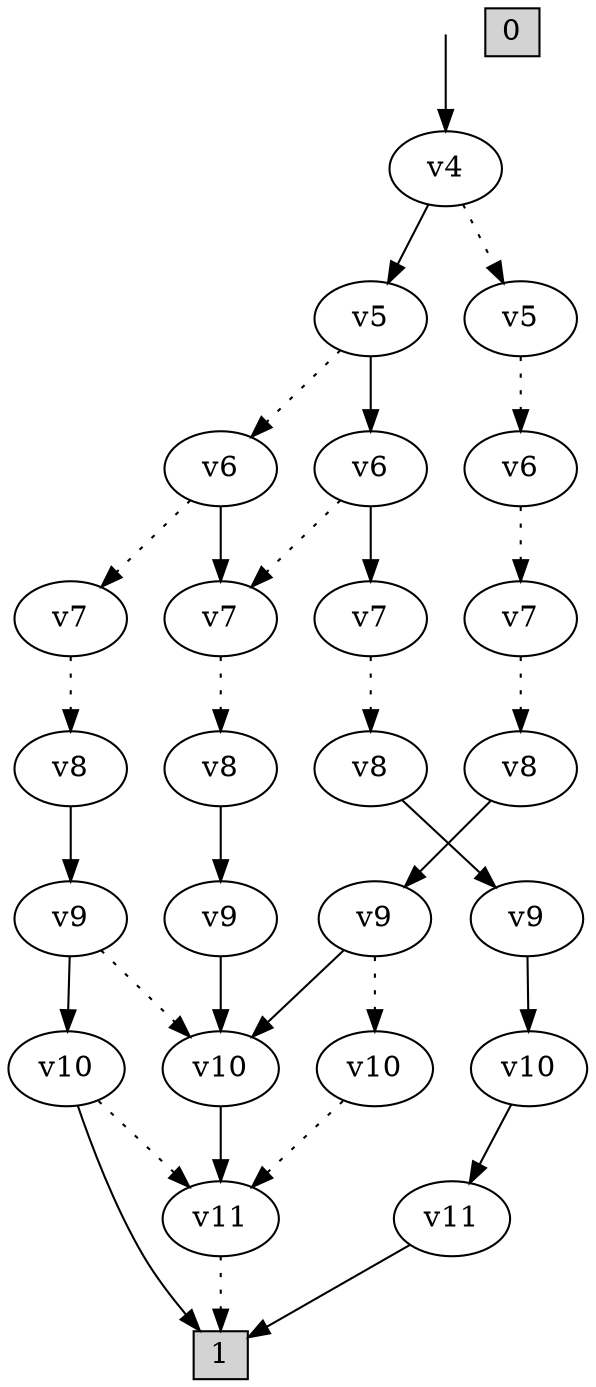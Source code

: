digraph G {
 init__ [label="", style=invis, height=0, width=0];
 init__ -> 73;73[label="v4"];
73-> 25 [style=dotted];
73-> 70 [style=filled];
70[label="v5"];
70-> 49 [style=dotted];
70-> 67 [style=filled];
67[label="v6"];
67-> 46 [style=dotted];
67-> 64 [style=filled];
64[label="v7"];
64-> 61 [style=dotted];
61[label="v8"];
61-> 58 [style=filled];
58[label="v9"];
58-> 55 [style=filled];
55[label="v10"];
55-> 52 [style=filled];
52[label="v11"];
52-> 1 [style=filled];
46[label="v7"];
46-> 43 [style=dotted];
43[label="v8"];
43-> 40 [style=filled];
40[label="v9"];
40-> 10 [style=filled];
10[label="v10"];
10-> 4 [style=filled];
4[label="v11"];
4-> 1 [style=dotted];
49[label="v6"];
49-> 37 [style=dotted];
49-> 46 [style=filled];
37[label="v7"];
37-> 34 [style=dotted];
34[label="v8"];
34-> 31 [style=filled];
31[label="v9"];
31-> 10 [style=dotted];
31-> 28 [style=filled];
28[label="v10"];
28-> 4 [style=dotted];
28-> 1 [style=filled];
25[label="v5"];
25-> 22 [style=dotted];
22[label="v6"];
22-> 19 [style=dotted];
19[label="v7"];
19-> 16 [style=dotted];
16[label="v8"];
16-> 13 [style=filled];
13[label="v9"];
13-> 7 [style=dotted];
13-> 10 [style=filled];
7[label="v10"];
7-> 4 [style=dotted];
0 [shape=box, label="0", style=filled, shape=box, height=0.3, width=0.3];
1 [shape=box, label="1", style=filled, shape=box, height=0.3, width=0.3];

}